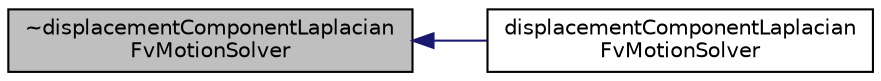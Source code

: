 digraph "~displacementComponentLaplacianFvMotionSolver"
{
  bgcolor="transparent";
  edge [fontname="Helvetica",fontsize="10",labelfontname="Helvetica",labelfontsize="10"];
  node [fontname="Helvetica",fontsize="10",shape=record];
  rankdir="LR";
  Node1 [label="~displacementComponentLaplacian\lFvMotionSolver",height=0.2,width=0.4,color="black", fillcolor="grey75", style="filled", fontcolor="black"];
  Node1 -> Node2 [dir="back",color="midnightblue",fontsize="10",style="solid",fontname="Helvetica"];
  Node2 [label="displacementComponentLaplacian\lFvMotionSolver",height=0.2,width=0.4,color="black",URL="$a00549.html#a38dfb8b3bda454c35759417fa3894249",tooltip="Construct from polyMesh and IOdictionary. "];
}
